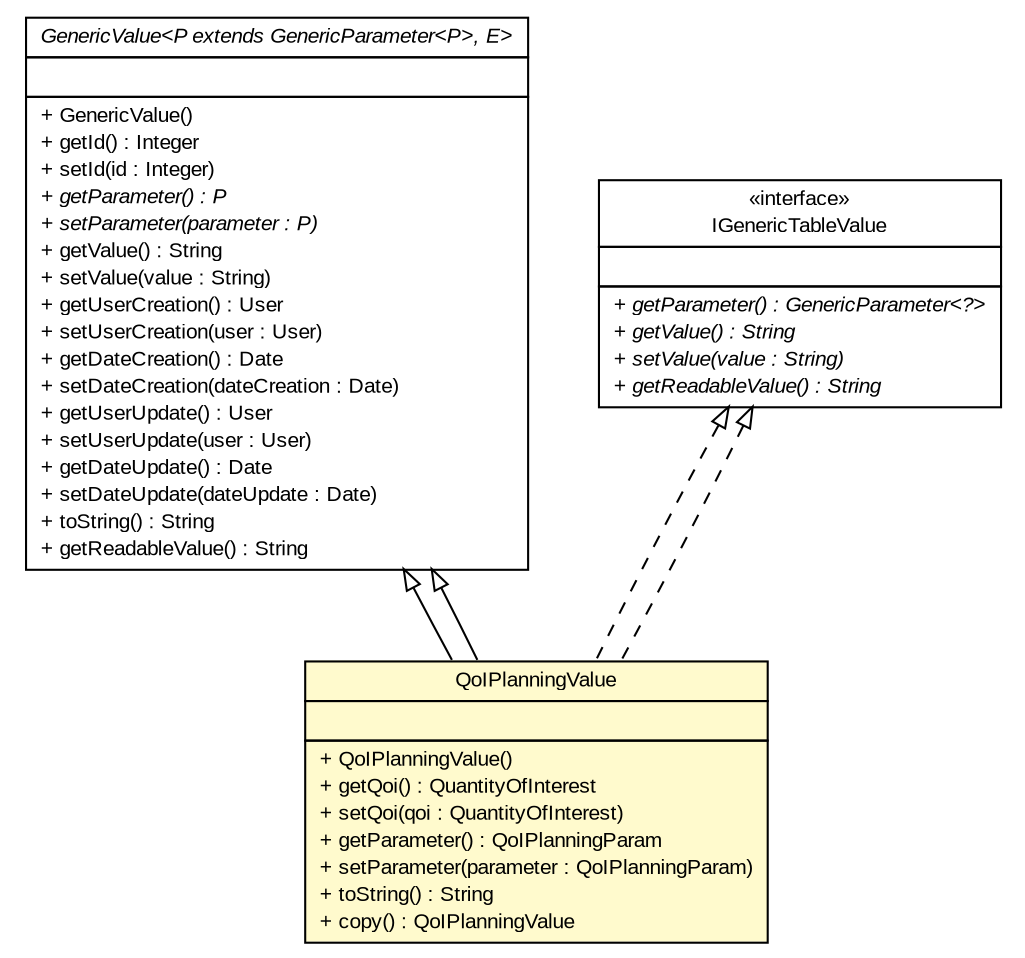 #!/usr/local/bin/dot
#
# Class diagram 
# Generated by UMLGraph version R5_6-24-gf6e263 (http://www.umlgraph.org/)
#

digraph G {
	edge [fontname="arial",fontsize=10,labelfontname="arial",labelfontsize=10];
	node [fontname="arial",fontsize=10,shape=plaintext];
	nodesep=0.25;
	ranksep=0.5;
	// gov.sandia.cf.model.GenericValue<P extends gov.sandia.cf.model.GenericParameter<P>, E>
	c366596 [label=<<table title="gov.sandia.cf.model.GenericValue" border="0" cellborder="1" cellspacing="0" cellpadding="2" port="p" href="./GenericValue.html">
		<tr><td><table border="0" cellspacing="0" cellpadding="1">
<tr><td align="center" balign="center"><font face="arial italic"> GenericValue&lt;P extends GenericParameter&lt;P&gt;, E&gt; </font></td></tr>
		</table></td></tr>
		<tr><td><table border="0" cellspacing="0" cellpadding="1">
<tr><td align="left" balign="left">  </td></tr>
		</table></td></tr>
		<tr><td><table border="0" cellspacing="0" cellpadding="1">
<tr><td align="left" balign="left"> + GenericValue() </td></tr>
<tr><td align="left" balign="left"> + getId() : Integer </td></tr>
<tr><td align="left" balign="left"> + setId(id : Integer) </td></tr>
<tr><td align="left" balign="left"><font face="arial italic" point-size="10.0"> + getParameter() : P </font></td></tr>
<tr><td align="left" balign="left"><font face="arial italic" point-size="10.0"> + setParameter(parameter : P) </font></td></tr>
<tr><td align="left" balign="left"> + getValue() : String </td></tr>
<tr><td align="left" balign="left"> + setValue(value : String) </td></tr>
<tr><td align="left" balign="left"> + getUserCreation() : User </td></tr>
<tr><td align="left" balign="left"> + setUserCreation(user : User) </td></tr>
<tr><td align="left" balign="left"> + getDateCreation() : Date </td></tr>
<tr><td align="left" balign="left"> + setDateCreation(dateCreation : Date) </td></tr>
<tr><td align="left" balign="left"> + getUserUpdate() : User </td></tr>
<tr><td align="left" balign="left"> + setUserUpdate(user : User) </td></tr>
<tr><td align="left" balign="left"> + getDateUpdate() : Date </td></tr>
<tr><td align="left" balign="left"> + setDateUpdate(dateUpdate : Date) </td></tr>
<tr><td align="left" balign="left"> + toString() : String </td></tr>
<tr><td align="left" balign="left"> + getReadableValue() : String </td></tr>
		</table></td></tr>
		</table>>, URL="./GenericValue.html", fontname="arial", fontcolor="black", fontsize=10.0];
	// gov.sandia.cf.model.IGenericTableValue
	c366606 [label=<<table title="gov.sandia.cf.model.IGenericTableValue" border="0" cellborder="1" cellspacing="0" cellpadding="2" port="p" href="./IGenericTableValue.html">
		<tr><td><table border="0" cellspacing="0" cellpadding="1">
<tr><td align="center" balign="center"> &#171;interface&#187; </td></tr>
<tr><td align="center" balign="center"> IGenericTableValue </td></tr>
		</table></td></tr>
		<tr><td><table border="0" cellspacing="0" cellpadding="1">
<tr><td align="left" balign="left">  </td></tr>
		</table></td></tr>
		<tr><td><table border="0" cellspacing="0" cellpadding="1">
<tr><td align="left" balign="left"><font face="arial italic" point-size="10.0"> + getParameter() : GenericParameter&lt;?&gt; </font></td></tr>
<tr><td align="left" balign="left"><font face="arial italic" point-size="10.0"> + getValue() : String </font></td></tr>
<tr><td align="left" balign="left"><font face="arial italic" point-size="10.0"> + setValue(value : String) </font></td></tr>
<tr><td align="left" balign="left"><font face="arial italic" point-size="10.0"> + getReadableValue() : String </font></td></tr>
		</table></td></tr>
		</table>>, URL="./IGenericTableValue.html", fontname="arial", fontcolor="black", fontsize=10.0];
	// gov.sandia.cf.model.QoIPlanningValue
	c366676 [label=<<table title="gov.sandia.cf.model.QoIPlanningValue" border="0" cellborder="1" cellspacing="0" cellpadding="2" port="p" bgcolor="lemonChiffon" href="./QoIPlanningValue.html">
		<tr><td><table border="0" cellspacing="0" cellpadding="1">
<tr><td align="center" balign="center"> QoIPlanningValue </td></tr>
		</table></td></tr>
		<tr><td><table border="0" cellspacing="0" cellpadding="1">
<tr><td align="left" balign="left">  </td></tr>
		</table></td></tr>
		<tr><td><table border="0" cellspacing="0" cellpadding="1">
<tr><td align="left" balign="left"> + QoIPlanningValue() </td></tr>
<tr><td align="left" balign="left"> + getQoi() : QuantityOfInterest </td></tr>
<tr><td align="left" balign="left"> + setQoi(qoi : QuantityOfInterest) </td></tr>
<tr><td align="left" balign="left"> + getParameter() : QoIPlanningParam </td></tr>
<tr><td align="left" balign="left"> + setParameter(parameter : QoIPlanningParam) </td></tr>
<tr><td align="left" balign="left"> + toString() : String </td></tr>
<tr><td align="left" balign="left"> + copy() : QoIPlanningValue </td></tr>
		</table></td></tr>
		</table>>, URL="./QoIPlanningValue.html", fontname="arial", fontcolor="black", fontsize=10.0];
	//gov.sandia.cf.model.QoIPlanningValue extends gov.sandia.cf.model.GenericValue<gov.sandia.cf.model.QoIPlanningParam, gov.sandia.cf.model.QoIPlanningValue>
	c366596:p -> c366676:p [dir=back,arrowtail=empty];
	//gov.sandia.cf.model.QoIPlanningValue implements gov.sandia.cf.model.IGenericTableValue
	c366606:p -> c366676:p [dir=back,arrowtail=empty,style=dashed];
	//gov.sandia.cf.model.QoIPlanningValue extends gov.sandia.cf.model.GenericValue<gov.sandia.cf.model.QoIPlanningParam, gov.sandia.cf.model.QoIPlanningValue>
	c366596:p -> c366676:p [dir=back,arrowtail=empty];
	//gov.sandia.cf.model.QoIPlanningValue implements gov.sandia.cf.model.IGenericTableValue
	c366606:p -> c366676:p [dir=back,arrowtail=empty,style=dashed];
}

